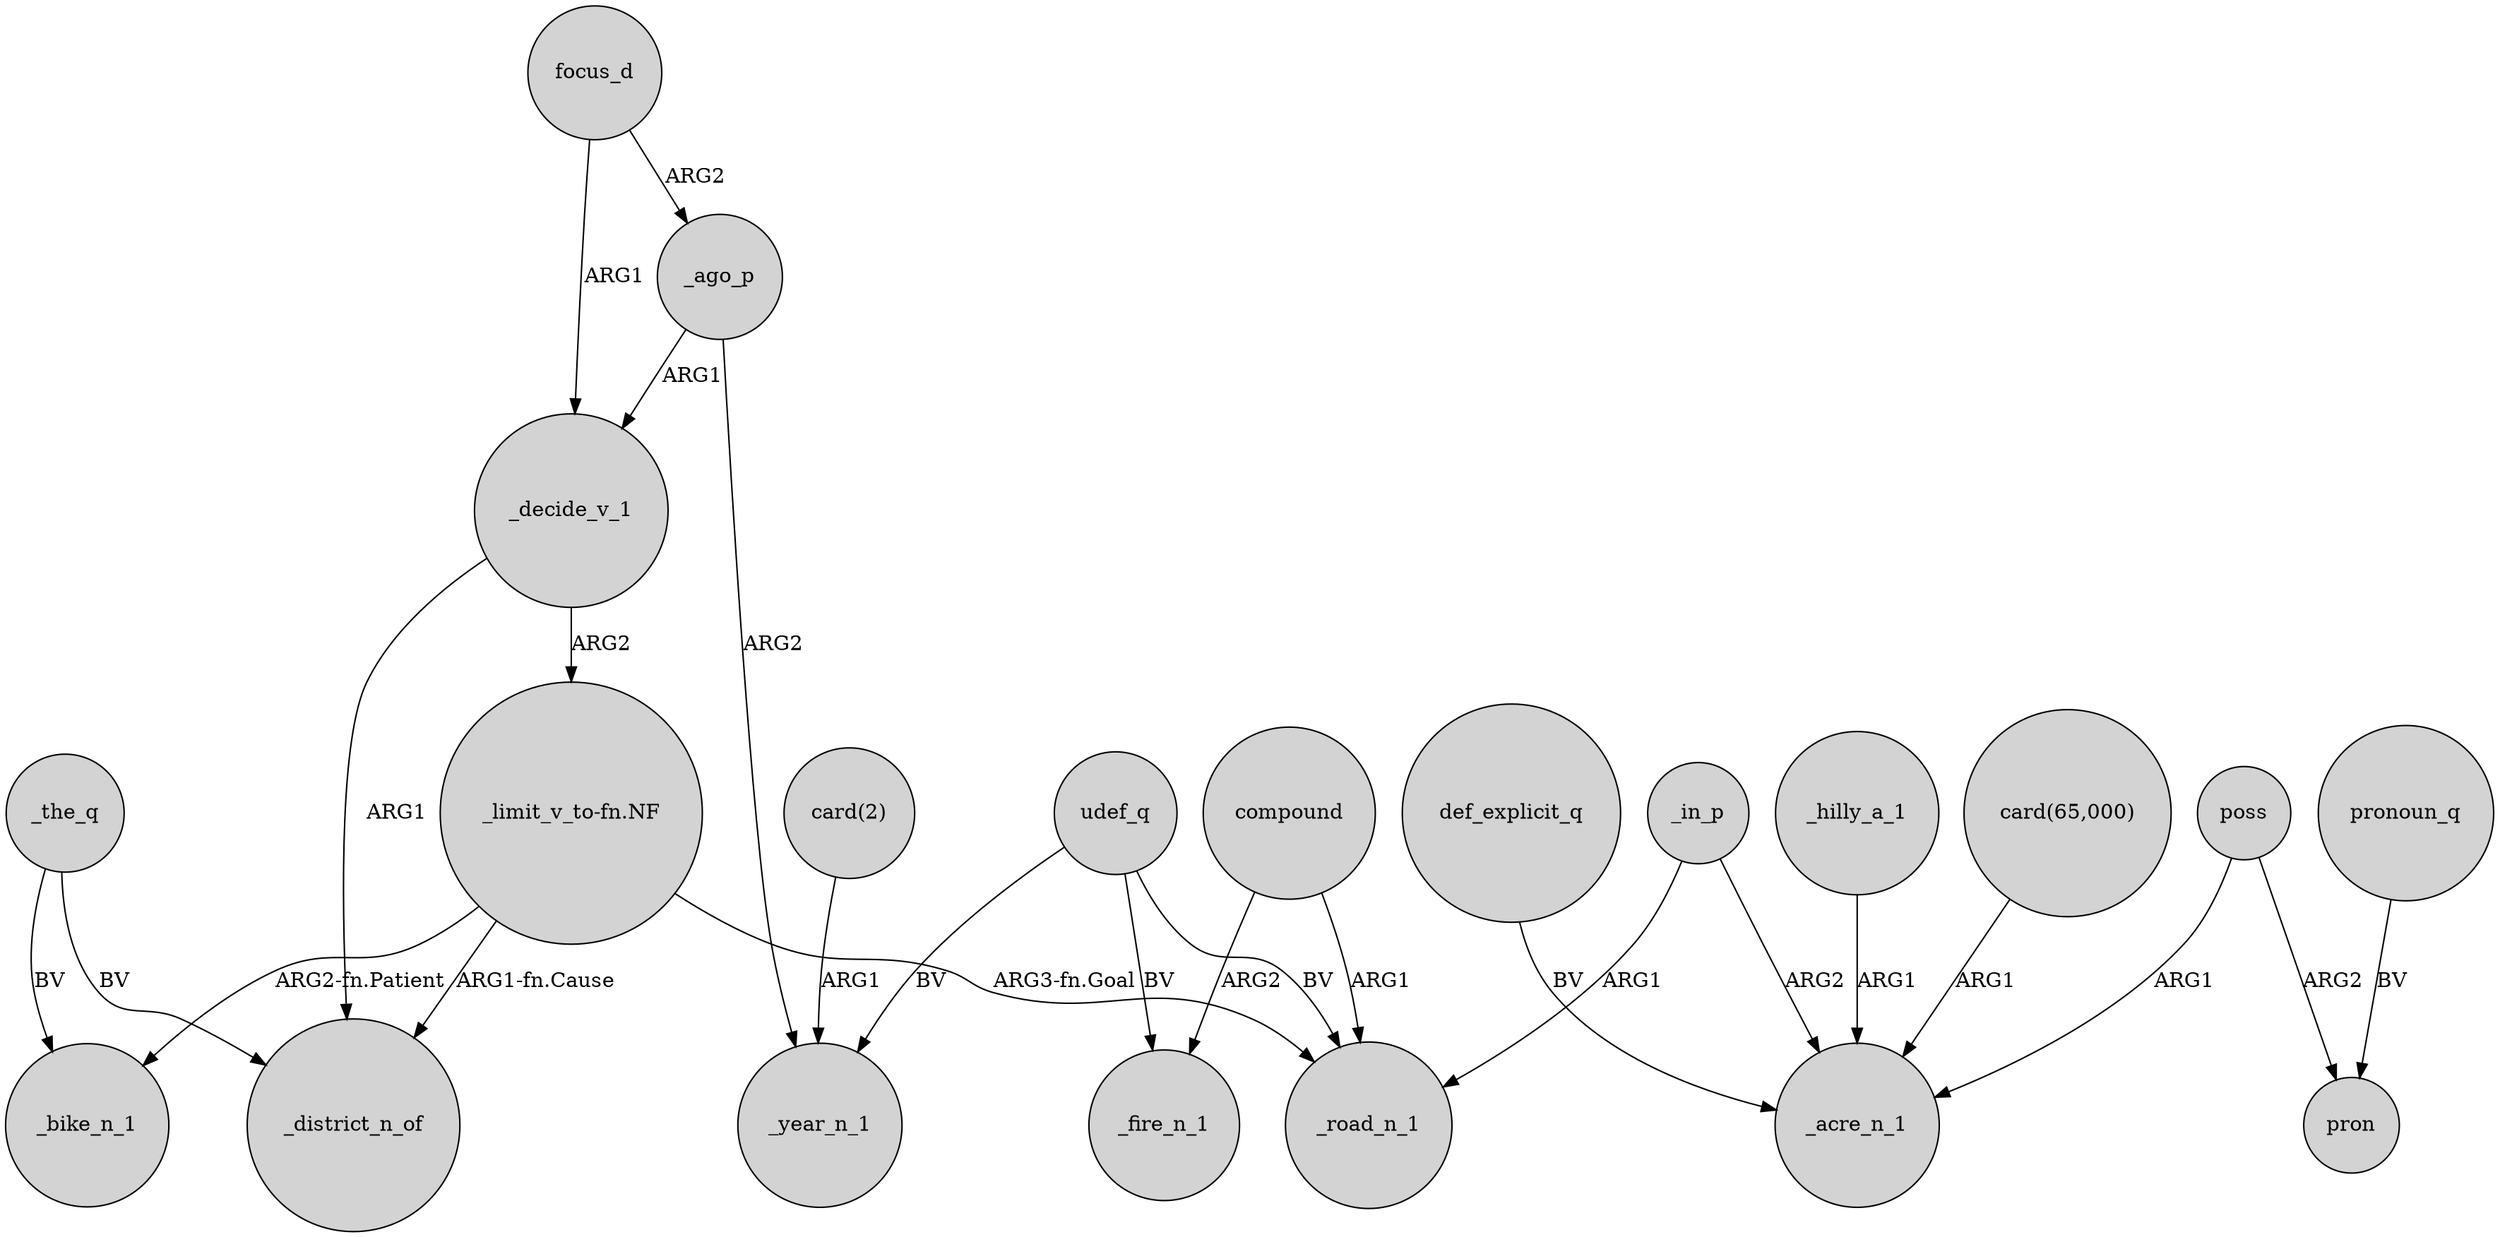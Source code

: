 digraph {
	node [shape=circle style=filled]
	"_limit_v_to-fn.NF" -> _district_n_of [label="ARG1-fn.Cause"]
	poss -> pron [label=ARG2]
	_the_q -> _bike_n_1 [label=BV]
	_decide_v_1 -> "_limit_v_to-fn.NF" [label=ARG2]
	focus_d -> _decide_v_1 [label=ARG1]
	"card(65,000)" -> _acre_n_1 [label=ARG1]
	compound -> _road_n_1 [label=ARG1]
	_decide_v_1 -> _district_n_of [label=ARG1]
	_the_q -> _district_n_of [label=BV]
	"_limit_v_to-fn.NF" -> _bike_n_1 [label="ARG2-fn.Patient"]
	pronoun_q -> pron [label=BV]
	_ago_p -> _year_n_1 [label=ARG2]
	def_explicit_q -> _acre_n_1 [label=BV]
	"card(2)" -> _year_n_1 [label=ARG1]
	udef_q -> _fire_n_1 [label=BV]
	udef_q -> _road_n_1 [label=BV]
	"_limit_v_to-fn.NF" -> _road_n_1 [label="ARG3-fn.Goal"]
	_hilly_a_1 -> _acre_n_1 [label=ARG1]
	compound -> _fire_n_1 [label=ARG2]
	udef_q -> _year_n_1 [label=BV]
	focus_d -> _ago_p [label=ARG2]
	_in_p -> _road_n_1 [label=ARG1]
	_ago_p -> _decide_v_1 [label=ARG1]
	_in_p -> _acre_n_1 [label=ARG2]
	poss -> _acre_n_1 [label=ARG1]
}
